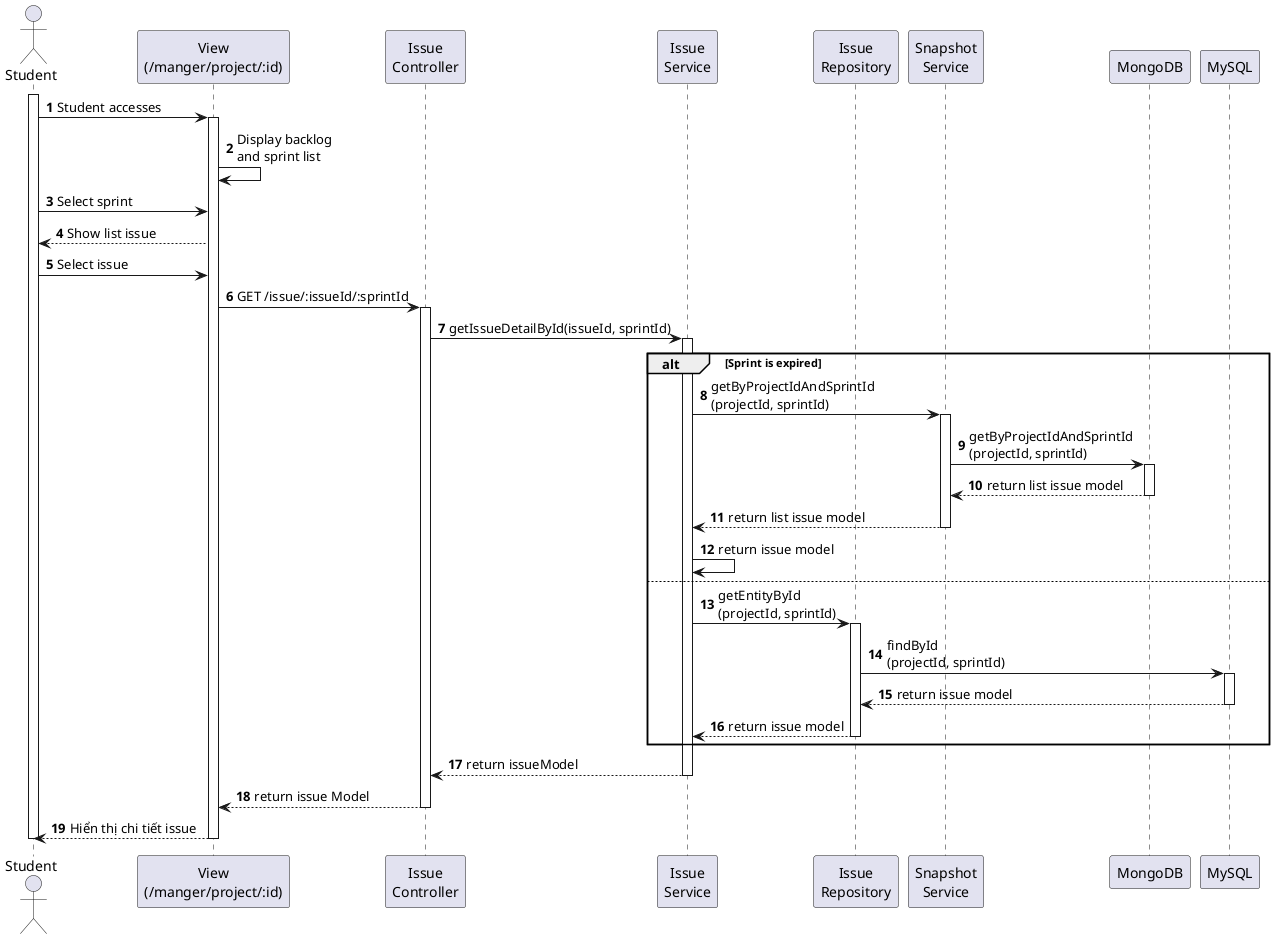 @startuml

autonumber

actor "Student" as SV

participant "View\n(/manger/project/:id)" as  View
participant "Issue\nController" as  Controller
participant "Issue\nService" as Service
participant "Issue\nRepository" as Repo
participant "Snapshot\nService" as SnapshotService
activate SV
SV -> View : Student accesses
activate View
View -> View : Display backlog\nand sprint list
SV -> View : Select sprint
View --> SV: Show list issue
SV -> View: Select issue
View -> Controller : GET /issue/:issueId/:sprintId
activate Controller
Controller -> Service : getIssueDetailById(issueId, sprintId)
activate Service
alt Sprint is expired
    Service -> SnapshotService : getByProjectIdAndSprintId\n(projectId, sprintId)
    activate SnapshotService
    SnapshotService -> MongoDB: getByProjectIdAndSprintId\n(projectId, sprintId)
    activate MongoDB
    MongoDB --> SnapshotService: return list issue model
    deactivate MongoDB
    SnapshotService --> Service: return list issue model
    deactivate SnapshotService
    Service -> Service: return issue model
else
    Service -> Repo : getEntityById\n(projectId, sprintId)
    activate Repo
    Repo -> MySQL: findById\n(projectId, sprintId)
    activate MySQL
    MySQL --> Repo: return issue model
    deactivate MySQL
    Repo --> Service: return issue model
    deactivate Repo
end

Service --> Controller : return issueModel
deactivate Service
Controller --> View : return issue Model
deactivate Controller
View --> SV : Hiển thị chi tiết issue
deactivate View
deactivate SV
@enduml
